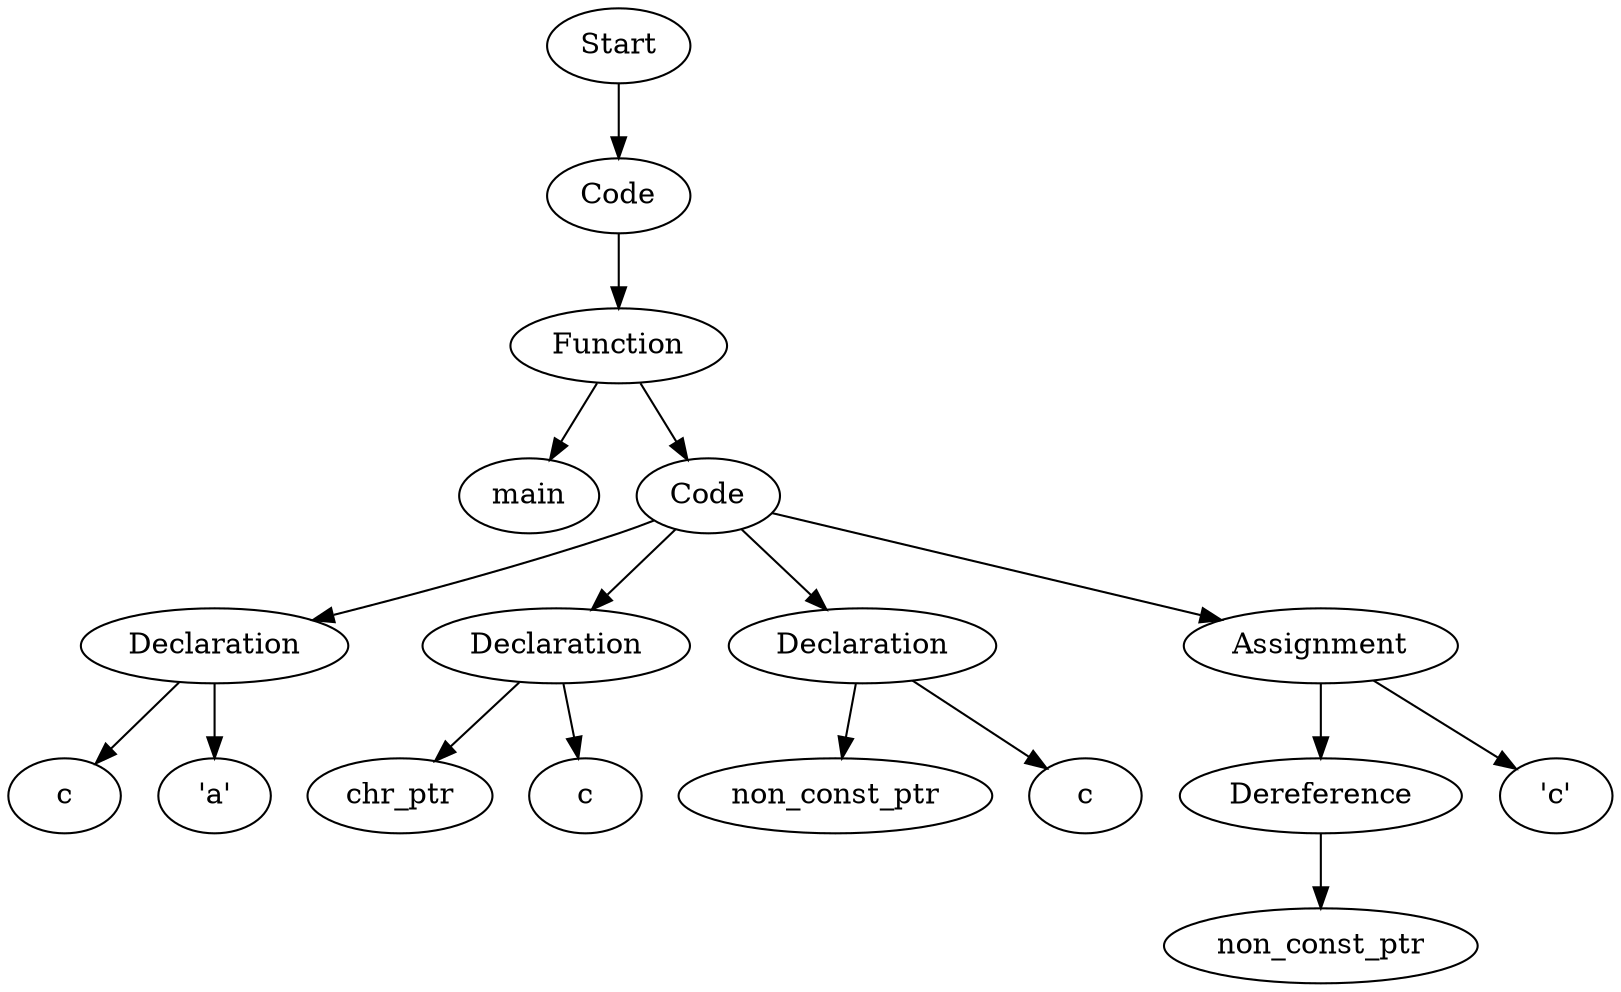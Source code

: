 digraph AST {
  "140278671318928" [label="Start"];
  "140278671318928" -> "140278671313072";
  "140278671313072" [label="Code"];
  "140278671313072" -> "140278671319264";
  "140278671319264" [label="Function"];
  "140278671319264" -> "140278670922880";
  "140278671319264" -> "140278670929408";
  "140278670922880" [label="main"];
  "140278670929408" [label="Code"];
  "140278670929408" -> "140278670931904";
  "140278670929408" -> "140278670930224";
  "140278670929408" -> "140278671314464";
  "140278670929408" -> "140278671316480";
  "140278670931904" [label="Declaration"];
  "140278670931904" -> "140278670930944";
  "140278670931904" -> "140278670921968";
  "140278670930944" [label="c"];
  "140278670921968" [label="'a'"];
  "140278670930224" [label="Declaration"];
  "140278670930224" -> "140278670929120";
  "140278670930224" -> "140278670923936";
  "140278670929120" [label="chr_ptr"];
  "140278670923936" [label="c"];
  "140278671314464" [label="Declaration"];
  "140278671314464" -> "140278671313792";
  "140278671314464" -> "140278671313600";
  "140278671313792" [label="non_const_ptr"];
  "140278671313600" [label="c"];
  "140278671316480" [label="Assignment"];
  "140278671316480" -> "140278671318688";
  "140278671316480" -> "140278671314704";
  "140278671318688" [label="Dereference"];
  "140278671318688" -> "140278671319648";
  "140278671319648" [label="non_const_ptr"];
  "140278671314704" [label="'c'"];
}
